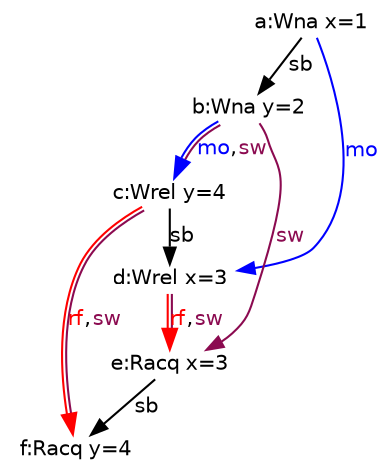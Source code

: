 digraph G {
 splines=true;
 overlap=false;
 ranksep = 0.2;
 nodesep = 0.25;
/* legend */
fontsize=10 fontname="Helvetica" label=""; 

/* columns */
/* column */

nodea [shape=plaintext, fontname="Helvetica", fontsize=10]  [label="a:Wna x=1", pos="1.000000,3.100000!"] [margin="0.0,0.0"][fixedsize="true"][height="0.200000"][width="0.900000"];
nodeb [shape=plaintext, fontname="Helvetica", fontsize=10]  [label="b:Wna y=2", pos="1.000000,2.400000!"] [margin="0.0,0.0"][fixedsize="true"][height="0.200000"][width="0.900000"];
/* column */

nodec [shape=plaintext, fontname="Helvetica", fontsize=10]  [label="c:Wrel y=4", pos="2.500000,1.700000!"] [margin="0.0,0.0"][fixedsize="true"][height="0.200000"][width="0.900000"];
noded [shape=plaintext, fontname="Helvetica", fontsize=10]  [label="d:Wrel x=3", pos="2.500000,1.000000!"] [margin="0.0,0.0"][fixedsize="true"][height="0.200000"][width="0.900000"];
/* column */

nodee [shape=plaintext, fontname="Helvetica", fontsize=10]  [label="e:Racq x=3", pos="4.000000,1.700000!"] [margin="0.0,0.0"][fixedsize="true"][height="0.200000"][width="0.900000"];
nodef [shape=plaintext, fontname="Helvetica", fontsize=10]  [label="f:Racq y=4", pos="4.000000,1.000000!"] [margin="0.0,0.0"][fixedsize="true"][height="0.200000"][width="0.900000"];
nodec -> noded [label=<<font color="black">sb</font>>, color="black", fontname="Helvetica", fontsize=10, penwidth=1., arrowsize="0.8"];
nodee -> nodef [label=<<font color="black">sb</font>>, color="black", fontname="Helvetica", fontsize=10, penwidth=1., arrowsize="0.8"];
nodea -> nodeb [label=<<font color="black">sb</font>>, color="black", fontname="Helvetica", fontsize=10, penwidth=1., arrowsize="0.8"];
nodea -> noded [label=<<font color="blue">mo</font>>, color="blue", fontname="Helvetica", fontsize=10, penwidth=1., arrowsize="0.8"];
nodeb -> nodee [label=<<font color="deeppink4">sw</font>>, color="deeppink4", fontname="Helvetica", fontsize=10, penwidth=1., arrowsize="0.8"];
nodeb -> nodec [label=<<font color="blue">mo</font>,<font color="deeppink4">sw</font>>, color="blue:deeppink4", fontname="Helvetica", fontsize=10, penwidth=1., arrowsize="1.0"];
nodec -> nodef [label=<<font color="red">rf</font>,<font color="deeppink4">sw</font>>, color="red:deeppink4", fontname="Helvetica", fontsize=10, penwidth=1., arrowsize="1.0"];
noded -> nodee [label=<<font color="red">rf</font>,<font color="deeppink4">sw</font>>, color="red:deeppink4", fontname="Helvetica", fontsize=10, penwidth=1., arrowsize="1.0"];
}